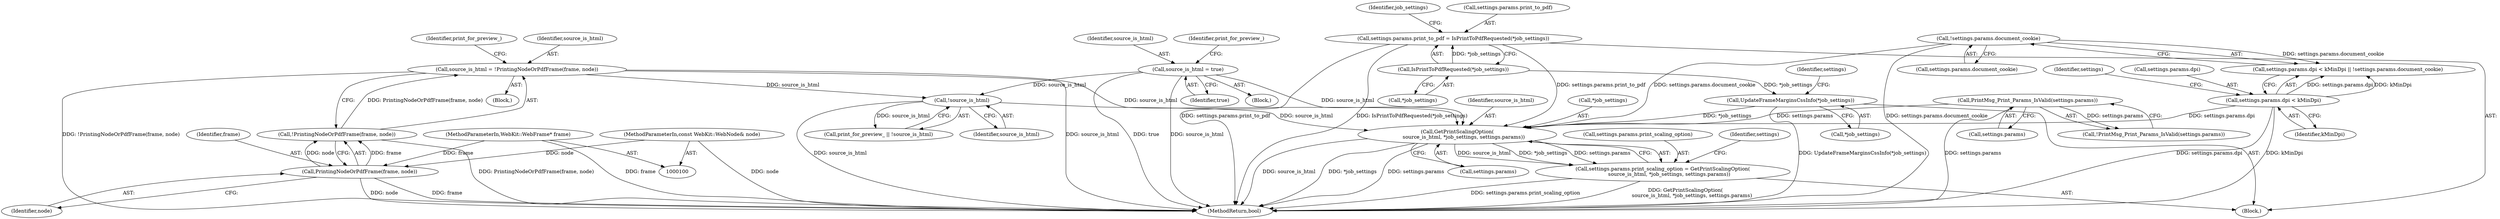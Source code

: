 digraph "0_Chrome_116d0963cadfbf55ef2ec3d13781987c4d80517a_37@pointer" {
"1000291" [label="(Call,GetPrintScalingOption(\n        source_is_html, *job_settings, settings.params))"];
"1000124" [label="(Call,source_is_html = true)"];
"1000140" [label="(Call,source_is_html = !PrintingNodeOrPdfFrame(frame, node))"];
"1000142" [label="(Call,!PrintingNodeOrPdfFrame(frame, node))"];
"1000143" [label="(Call,PrintingNodeOrPdfFrame(frame, node))"];
"1000101" [label="(MethodParameterIn,WebKit::WebFrame* frame)"];
"1000102" [label="(MethodParameterIn,const WebKit::WebNode& node)"];
"1000149" [label="(Call,!source_is_html)"];
"1000282" [label="(Call,UpdateFrameMarginsCssInfo(*job_settings))"];
"1000279" [label="(Call,IsPrintToPdfRequested(*job_settings))"];
"1000222" [label="(Call,!settings.params.document_cookie)"];
"1000184" [label="(Call,PrintMsg_Print_Params_IsValid(settings.params))"];
"1000215" [label="(Call,settings.params.dpi < kMinDpi)"];
"1000273" [label="(Call,settings.params.print_to_pdf = IsPrintToPdfRequested(*job_settings))"];
"1000285" [label="(Call,settings.params.print_scaling_option = GetPrintScalingOption(\n        source_is_html, *job_settings, settings.params))"];
"1000147" [label="(Call,print_for_preview_ || !source_is_html)"];
"1000183" [label="(Call,!PrintMsg_Print_Params_IsValid(settings.params))"];
"1000284" [label="(Identifier,job_settings)"];
"1000142" [label="(Call,!PrintingNodeOrPdfFrame(frame, node))"];
"1000292" [label="(Identifier,source_is_html)"];
"1000283" [label="(Call,*job_settings)"];
"1000223" [label="(Call,settings.params.document_cookie)"];
"1000216" [label="(Call,settings.params.dpi)"];
"1000145" [label="(Identifier,node)"];
"1000291" [label="(Call,GetPrintScalingOption(\n        source_is_html, *job_settings, settings.params))"];
"1000149" [label="(Call,!source_is_html)"];
"1000126" [label="(Identifier,true)"];
"1000225" [label="(Identifier,settings)"];
"1000148" [label="(Identifier,print_for_preview_)"];
"1000143" [label="(Call,PrintingNodeOrPdfFrame(frame, node))"];
"1000101" [label="(MethodParameterIn,WebKit::WebFrame* frame)"];
"1000185" [label="(Call,settings.params)"];
"1000215" [label="(Call,settings.params.dpi < kMinDpi)"];
"1000125" [label="(Identifier,source_is_html)"];
"1000285" [label="(Call,settings.params.print_scaling_option = GetPrintScalingOption(\n        source_is_html, *job_settings, settings.params))"];
"1000102" [label="(MethodParameterIn,const WebKit::WebNode& node)"];
"1000280" [label="(Call,*job_settings)"];
"1000222" [label="(Call,!settings.params.document_cookie)"];
"1000301" [label="(Identifier,settings)"];
"1000184" [label="(Call,PrintMsg_Print_Params_IsValid(settings.params))"];
"1000279" [label="(Call,IsPrintToPdfRequested(*job_settings))"];
"1000282" [label="(Call,UpdateFrameMarginsCssInfo(*job_settings))"];
"1000221" [label="(Identifier,kMinDpi)"];
"1000144" [label="(Identifier,frame)"];
"1000150" [label="(Identifier,source_is_html)"];
"1000139" [label="(Block,)"];
"1000274" [label="(Call,settings.params.print_to_pdf)"];
"1000337" [label="(MethodReturn,bool)"];
"1000273" [label="(Call,settings.params.print_to_pdf = IsPrintToPdfRequested(*job_settings))"];
"1000293" [label="(Call,*job_settings)"];
"1000288" [label="(Identifier,settings)"];
"1000124" [label="(Call,source_is_html = true)"];
"1000128" [label="(Identifier,print_for_preview_)"];
"1000104" [label="(Block,)"];
"1000140" [label="(Call,source_is_html = !PrintingNodeOrPdfFrame(frame, node))"];
"1000214" [label="(Call,settings.params.dpi < kMinDpi || !settings.params.document_cookie)"];
"1000141" [label="(Identifier,source_is_html)"];
"1000295" [label="(Call,settings.params)"];
"1000236" [label="(Block,)"];
"1000286" [label="(Call,settings.params.print_scaling_option)"];
"1000291" -> "1000285"  [label="AST: "];
"1000291" -> "1000295"  [label="CFG: "];
"1000292" -> "1000291"  [label="AST: "];
"1000293" -> "1000291"  [label="AST: "];
"1000295" -> "1000291"  [label="AST: "];
"1000285" -> "1000291"  [label="CFG: "];
"1000291" -> "1000337"  [label="DDG: source_is_html"];
"1000291" -> "1000337"  [label="DDG: *job_settings"];
"1000291" -> "1000337"  [label="DDG: settings.params"];
"1000291" -> "1000285"  [label="DDG: source_is_html"];
"1000291" -> "1000285"  [label="DDG: *job_settings"];
"1000291" -> "1000285"  [label="DDG: settings.params"];
"1000124" -> "1000291"  [label="DDG: source_is_html"];
"1000140" -> "1000291"  [label="DDG: source_is_html"];
"1000149" -> "1000291"  [label="DDG: source_is_html"];
"1000282" -> "1000291"  [label="DDG: *job_settings"];
"1000222" -> "1000291"  [label="DDG: settings.params.document_cookie"];
"1000184" -> "1000291"  [label="DDG: settings.params"];
"1000215" -> "1000291"  [label="DDG: settings.params.dpi"];
"1000273" -> "1000291"  [label="DDG: settings.params.print_to_pdf"];
"1000124" -> "1000104"  [label="AST: "];
"1000124" -> "1000126"  [label="CFG: "];
"1000125" -> "1000124"  [label="AST: "];
"1000126" -> "1000124"  [label="AST: "];
"1000128" -> "1000124"  [label="CFG: "];
"1000124" -> "1000337"  [label="DDG: true"];
"1000124" -> "1000337"  [label="DDG: source_is_html"];
"1000124" -> "1000149"  [label="DDG: source_is_html"];
"1000140" -> "1000139"  [label="AST: "];
"1000140" -> "1000142"  [label="CFG: "];
"1000141" -> "1000140"  [label="AST: "];
"1000142" -> "1000140"  [label="AST: "];
"1000148" -> "1000140"  [label="CFG: "];
"1000140" -> "1000337"  [label="DDG: !PrintingNodeOrPdfFrame(frame, node)"];
"1000140" -> "1000337"  [label="DDG: source_is_html"];
"1000142" -> "1000140"  [label="DDG: PrintingNodeOrPdfFrame(frame, node)"];
"1000140" -> "1000149"  [label="DDG: source_is_html"];
"1000142" -> "1000143"  [label="CFG: "];
"1000143" -> "1000142"  [label="AST: "];
"1000142" -> "1000337"  [label="DDG: PrintingNodeOrPdfFrame(frame, node)"];
"1000143" -> "1000142"  [label="DDG: frame"];
"1000143" -> "1000142"  [label="DDG: node"];
"1000143" -> "1000145"  [label="CFG: "];
"1000144" -> "1000143"  [label="AST: "];
"1000145" -> "1000143"  [label="AST: "];
"1000143" -> "1000337"  [label="DDG: frame"];
"1000143" -> "1000337"  [label="DDG: node"];
"1000101" -> "1000143"  [label="DDG: frame"];
"1000102" -> "1000143"  [label="DDG: node"];
"1000101" -> "1000100"  [label="AST: "];
"1000101" -> "1000337"  [label="DDG: frame"];
"1000102" -> "1000100"  [label="AST: "];
"1000102" -> "1000337"  [label="DDG: node"];
"1000149" -> "1000147"  [label="AST: "];
"1000149" -> "1000150"  [label="CFG: "];
"1000150" -> "1000149"  [label="AST: "];
"1000147" -> "1000149"  [label="CFG: "];
"1000149" -> "1000337"  [label="DDG: source_is_html"];
"1000149" -> "1000147"  [label="DDG: source_is_html"];
"1000282" -> "1000236"  [label="AST: "];
"1000282" -> "1000283"  [label="CFG: "];
"1000283" -> "1000282"  [label="AST: "];
"1000288" -> "1000282"  [label="CFG: "];
"1000282" -> "1000337"  [label="DDG: UpdateFrameMarginsCssInfo(*job_settings)"];
"1000279" -> "1000282"  [label="DDG: *job_settings"];
"1000279" -> "1000273"  [label="AST: "];
"1000279" -> "1000280"  [label="CFG: "];
"1000280" -> "1000279"  [label="AST: "];
"1000273" -> "1000279"  [label="CFG: "];
"1000279" -> "1000273"  [label="DDG: *job_settings"];
"1000222" -> "1000214"  [label="AST: "];
"1000222" -> "1000223"  [label="CFG: "];
"1000223" -> "1000222"  [label="AST: "];
"1000214" -> "1000222"  [label="CFG: "];
"1000222" -> "1000337"  [label="DDG: settings.params.document_cookie"];
"1000222" -> "1000214"  [label="DDG: settings.params.document_cookie"];
"1000184" -> "1000183"  [label="AST: "];
"1000184" -> "1000185"  [label="CFG: "];
"1000185" -> "1000184"  [label="AST: "];
"1000183" -> "1000184"  [label="CFG: "];
"1000184" -> "1000337"  [label="DDG: settings.params"];
"1000184" -> "1000183"  [label="DDG: settings.params"];
"1000215" -> "1000214"  [label="AST: "];
"1000215" -> "1000221"  [label="CFG: "];
"1000216" -> "1000215"  [label="AST: "];
"1000221" -> "1000215"  [label="AST: "];
"1000225" -> "1000215"  [label="CFG: "];
"1000214" -> "1000215"  [label="CFG: "];
"1000215" -> "1000337"  [label="DDG: kMinDpi"];
"1000215" -> "1000337"  [label="DDG: settings.params.dpi"];
"1000215" -> "1000214"  [label="DDG: settings.params.dpi"];
"1000215" -> "1000214"  [label="DDG: kMinDpi"];
"1000273" -> "1000236"  [label="AST: "];
"1000274" -> "1000273"  [label="AST: "];
"1000284" -> "1000273"  [label="CFG: "];
"1000273" -> "1000337"  [label="DDG: settings.params.print_to_pdf"];
"1000273" -> "1000337"  [label="DDG: IsPrintToPdfRequested(*job_settings)"];
"1000285" -> "1000236"  [label="AST: "];
"1000286" -> "1000285"  [label="AST: "];
"1000301" -> "1000285"  [label="CFG: "];
"1000285" -> "1000337"  [label="DDG: settings.params.print_scaling_option"];
"1000285" -> "1000337"  [label="DDG: GetPrintScalingOption(\n        source_is_html, *job_settings, settings.params)"];
}
